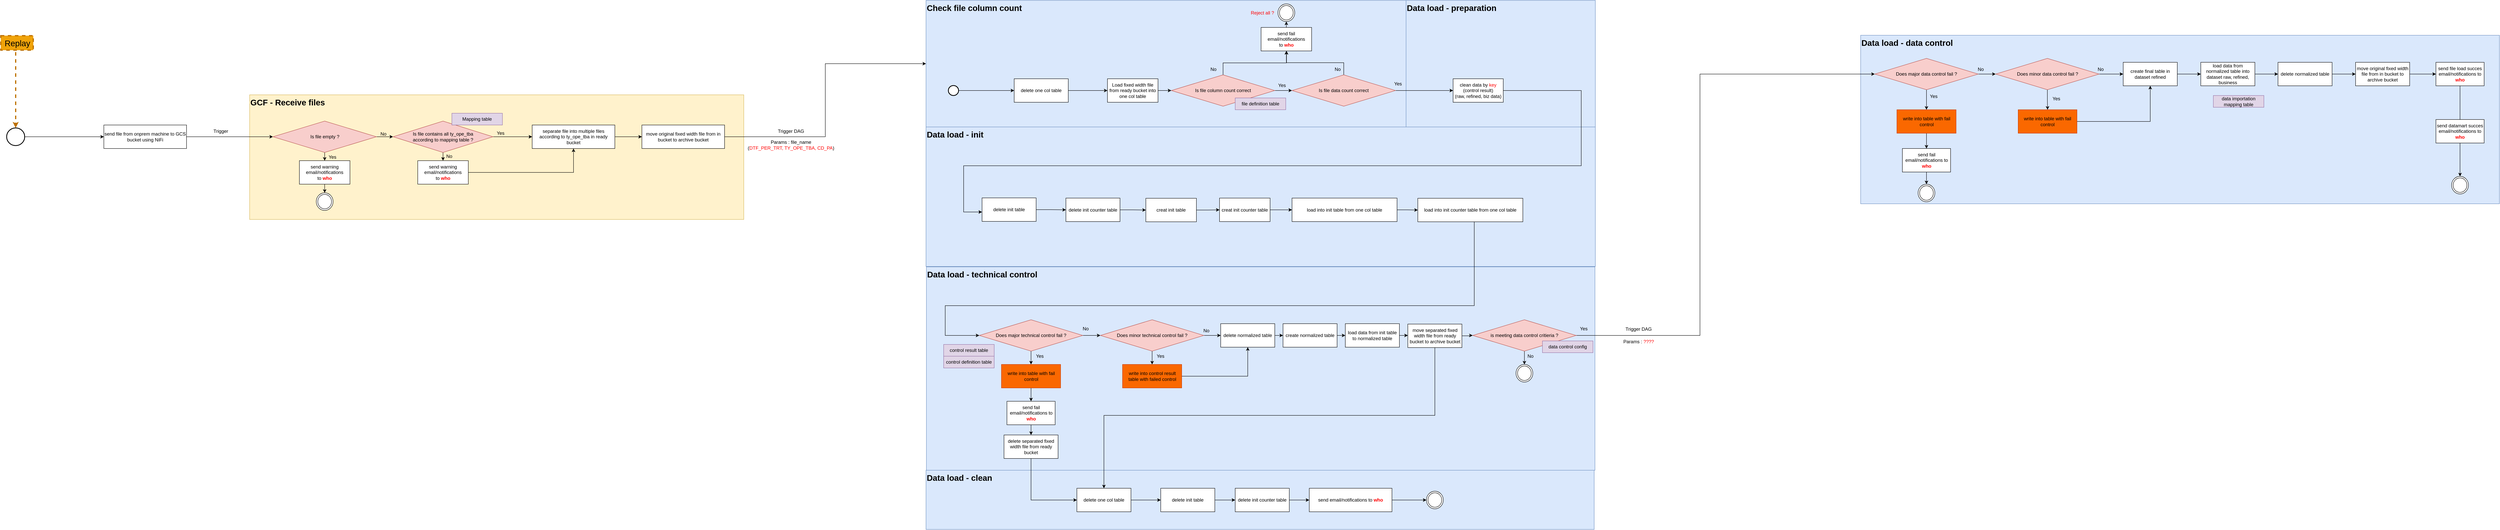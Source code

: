 <mxfile version="24.2.2" type="github">
  <diagram name="Page-1" id="dkLmOQd1HcsfgHAnOU7j">
    <mxGraphModel dx="4533" dy="-1728" grid="1" gridSize="10" guides="1" tooltips="1" connect="1" arrows="1" fold="1" page="1" pageScale="1" pageWidth="827" pageHeight="1169" math="0" shadow="0">
      <root>
        <mxCell id="0" />
        <mxCell id="1" parent="0" />
        <mxCell id="4m1ToxqM0PlaWDM-n7NB-255" value="Data load - clean" style="rounded=0;whiteSpace=wrap;html=1;align=left;horizontal=1;verticalAlign=top;fillColor=#dae8fc;strokeColor=#6c8ebf;fontSize=21;fontStyle=1" vertex="1" parent="1">
          <mxGeometry x="-605" y="4170" width="1705" height="151" as="geometry" />
        </mxCell>
        <mxCell id="4m1ToxqM0PlaWDM-n7NB-194" value="Data load - data control" style="rounded=0;whiteSpace=wrap;html=1;align=left;horizontal=1;verticalAlign=top;fillColor=#dae8fc;strokeColor=#6c8ebf;fontSize=21;fontStyle=1" vertex="1" parent="1">
          <mxGeometry x="1780" y="3060" width="1630" height="430" as="geometry" />
        </mxCell>
        <mxCell id="4m1ToxqM0PlaWDM-n7NB-2" value="Check file column count" style="rounded=0;whiteSpace=wrap;html=1;align=left;horizontal=1;verticalAlign=top;fillColor=#dae8fc;strokeColor=#6c8ebf;fontSize=21;fontStyle=1;" vertex="1" parent="1">
          <mxGeometry x="-605" y="2971" width="1235" height="323" as="geometry" />
        </mxCell>
        <mxCell id="4m1ToxqM0PlaWDM-n7NB-3" value="Data load - init" style="rounded=0;whiteSpace=wrap;html=1;align=left;horizontal=1;verticalAlign=top;fillColor=#dae8fc;strokeColor=#6c8ebf;fontSize=21;fontStyle=1" vertex="1" parent="1">
          <mxGeometry x="-605" y="3294" width="1708" height="356" as="geometry" />
        </mxCell>
        <mxCell id="4m1ToxqM0PlaWDM-n7NB-7" value="Data load - technical control" style="rounded=0;whiteSpace=wrap;html=1;align=left;horizontal=1;verticalAlign=top;fillColor=#dae8fc;strokeColor=#6c8ebf;fontSize=21;fontStyle=1" vertex="1" parent="1">
          <mxGeometry x="-604" y="3651" width="1706" height="519" as="geometry" />
        </mxCell>
        <mxCell id="4m1ToxqM0PlaWDM-n7NB-8" value="Data load - preparation" style="rounded=0;whiteSpace=wrap;html=1;align=left;horizontal=1;verticalAlign=top;fillColor=#dae8fc;strokeColor=#6c8ebf;fontSize=21;fontStyle=1;" vertex="1" parent="1">
          <mxGeometry x="620" y="2971" width="483" height="323" as="geometry" />
        </mxCell>
        <mxCell id="4m1ToxqM0PlaWDM-n7NB-10" value="GCF - Receive files" style="rounded=0;whiteSpace=wrap;html=1;align=left;horizontal=1;verticalAlign=top;fillColor=#fff2cc;strokeColor=#d6b656;fontSize=21;fontStyle=1" vertex="1" parent="1">
          <mxGeometry x="-2331" y="3212" width="1261" height="318" as="geometry" />
        </mxCell>
        <mxCell id="4m1ToxqM0PlaWDM-n7NB-282" style="edgeStyle=orthogonalEdgeStyle;rounded=0;orthogonalLoop=1;jettySize=auto;html=1;" edge="1" parent="1" source="4m1ToxqM0PlaWDM-n7NB-12" target="4m1ToxqM0PlaWDM-n7NB-166">
          <mxGeometry relative="1" as="geometry" />
        </mxCell>
        <mxCell id="4m1ToxqM0PlaWDM-n7NB-12" value="send file from onprem machine to GCS bucket using NiFi" style="rounded=0;whiteSpace=wrap;html=1;" vertex="1" parent="1">
          <mxGeometry x="-2703" y="3289" width="211" height="60" as="geometry" />
        </mxCell>
        <mxCell id="4m1ToxqM0PlaWDM-n7NB-14" style="edgeStyle=orthogonalEdgeStyle;rounded=0;orthogonalLoop=1;jettySize=auto;html=1;entryX=0;entryY=0.5;entryDx=0;entryDy=0;" edge="1" parent="1" source="4m1ToxqM0PlaWDM-n7NB-15" target="4m1ToxqM0PlaWDM-n7NB-52">
          <mxGeometry relative="1" as="geometry" />
        </mxCell>
        <mxCell id="4m1ToxqM0PlaWDM-n7NB-182" style="edgeStyle=orthogonalEdgeStyle;rounded=0;orthogonalLoop=1;jettySize=auto;html=1;" edge="1" parent="1" source="4m1ToxqM0PlaWDM-n7NB-15" target="4m1ToxqM0PlaWDM-n7NB-269">
          <mxGeometry relative="1" as="geometry">
            <mxPoint x="-337" y="3896" as="targetPoint" />
          </mxGeometry>
        </mxCell>
        <mxCell id="4m1ToxqM0PlaWDM-n7NB-15" value="Does&amp;nbsp;major technical control fail ?" style="rhombus;whiteSpace=wrap;html=1;fillColor=#f8cecc;strokeColor=#b85450;" vertex="1" parent="1">
          <mxGeometry x="-469" y="3786" width="264" height="80" as="geometry" />
        </mxCell>
        <mxCell id="4m1ToxqM0PlaWDM-n7NB-18" style="edgeStyle=orthogonalEdgeStyle;rounded=0;orthogonalLoop=1;jettySize=auto;html=1;entryX=0;entryY=0.5;entryDx=0;entryDy=0;" edge="1" parent="1" source="4m1ToxqM0PlaWDM-n7NB-19" target="4m1ToxqM0PlaWDM-n7NB-37">
          <mxGeometry relative="1" as="geometry" />
        </mxCell>
        <mxCell id="4m1ToxqM0PlaWDM-n7NB-19" value="load into init table from one col table" style="rounded=0;whiteSpace=wrap;html=1;" vertex="1" parent="1">
          <mxGeometry x="329" y="3475.5" width="268" height="60" as="geometry" />
        </mxCell>
        <mxCell id="4m1ToxqM0PlaWDM-n7NB-26" style="edgeStyle=orthogonalEdgeStyle;rounded=0;orthogonalLoop=1;jettySize=auto;html=1;entryX=0;entryY=0.5;entryDx=0;entryDy=0;" edge="1" parent="1" source="4m1ToxqM0PlaWDM-n7NB-27" target="4m1ToxqM0PlaWDM-n7NB-35">
          <mxGeometry relative="1" as="geometry" />
        </mxCell>
        <mxCell id="4m1ToxqM0PlaWDM-n7NB-27" value="creat init table" style="rounded=0;whiteSpace=wrap;html=1;" vertex="1" parent="1">
          <mxGeometry x="-44" y="3476" width="129" height="60" as="geometry" />
        </mxCell>
        <mxCell id="4m1ToxqM0PlaWDM-n7NB-28" style="edgeStyle=orthogonalEdgeStyle;rounded=0;orthogonalLoop=1;jettySize=auto;html=1;" edge="1" parent="1" source="4m1ToxqM0PlaWDM-n7NB-29" target="4m1ToxqM0PlaWDM-n7NB-31">
          <mxGeometry relative="1" as="geometry">
            <Array as="points">
              <mxPoint x="1067" y="3201" />
              <mxPoint x="1067" y="3393" />
              <mxPoint x="-509" y="3393" />
              <mxPoint x="-509" y="3511" />
            </Array>
          </mxGeometry>
        </mxCell>
        <mxCell id="4m1ToxqM0PlaWDM-n7NB-29" value="clean data by&lt;font color=&quot;#ff0000&quot;&gt; key&lt;/font&gt;&lt;br&gt;(control result)&lt;br&gt;(raw, refined, biz data)" style="rounded=0;whiteSpace=wrap;html=1;" vertex="1" parent="1">
          <mxGeometry x="740" y="3171" width="128" height="60" as="geometry" />
        </mxCell>
        <mxCell id="4m1ToxqM0PlaWDM-n7NB-30" style="edgeStyle=orthogonalEdgeStyle;rounded=0;orthogonalLoop=1;jettySize=auto;html=1;entryX=0;entryY=0.5;entryDx=0;entryDy=0;" edge="1" parent="1" source="4m1ToxqM0PlaWDM-n7NB-31" target="4m1ToxqM0PlaWDM-n7NB-33">
          <mxGeometry relative="1" as="geometry" />
        </mxCell>
        <mxCell id="4m1ToxqM0PlaWDM-n7NB-31" value="delete init table" style="rounded=0;whiteSpace=wrap;html=1;" vertex="1" parent="1">
          <mxGeometry x="-462" y="3475" width="138" height="60" as="geometry" />
        </mxCell>
        <mxCell id="4m1ToxqM0PlaWDM-n7NB-32" style="edgeStyle=orthogonalEdgeStyle;rounded=0;orthogonalLoop=1;jettySize=auto;html=1;" edge="1" parent="1" source="4m1ToxqM0PlaWDM-n7NB-33" target="4m1ToxqM0PlaWDM-n7NB-27">
          <mxGeometry relative="1" as="geometry" />
        </mxCell>
        <mxCell id="4m1ToxqM0PlaWDM-n7NB-33" value="delete init counter table" style="rounded=0;whiteSpace=wrap;html=1;" vertex="1" parent="1">
          <mxGeometry x="-248" y="3475.5" width="138" height="60" as="geometry" />
        </mxCell>
        <mxCell id="4m1ToxqM0PlaWDM-n7NB-34" style="edgeStyle=orthogonalEdgeStyle;rounded=0;orthogonalLoop=1;jettySize=auto;html=1;" edge="1" parent="1" source="4m1ToxqM0PlaWDM-n7NB-35" target="4m1ToxqM0PlaWDM-n7NB-19">
          <mxGeometry relative="1" as="geometry" />
        </mxCell>
        <mxCell id="4m1ToxqM0PlaWDM-n7NB-35" value="creat init counter table" style="rounded=0;whiteSpace=wrap;html=1;" vertex="1" parent="1">
          <mxGeometry x="144" y="3475.5" width="129" height="60" as="geometry" />
        </mxCell>
        <mxCell id="4m1ToxqM0PlaWDM-n7NB-36" style="edgeStyle=orthogonalEdgeStyle;rounded=0;orthogonalLoop=1;jettySize=auto;html=1;entryX=0;entryY=0.5;entryDx=0;entryDy=0;" edge="1" parent="1" source="4m1ToxqM0PlaWDM-n7NB-37" target="4m1ToxqM0PlaWDM-n7NB-15">
          <mxGeometry relative="1" as="geometry">
            <Array as="points">
              <mxPoint x="794" y="3750" />
              <mxPoint x="-556" y="3750" />
              <mxPoint x="-556" y="3826" />
            </Array>
          </mxGeometry>
        </mxCell>
        <mxCell id="4m1ToxqM0PlaWDM-n7NB-37" value="load into init counter table from one col table" style="rounded=0;whiteSpace=wrap;html=1;" vertex="1" parent="1">
          <mxGeometry x="650" y="3476" width="268" height="60" as="geometry" />
        </mxCell>
        <mxCell id="4m1ToxqM0PlaWDM-n7NB-43" style="edgeStyle=orthogonalEdgeStyle;rounded=0;orthogonalLoop=1;jettySize=auto;html=1;" edge="1" parent="1" source="4m1ToxqM0PlaWDM-n7NB-44" target="4m1ToxqM0PlaWDM-n7NB-65">
          <mxGeometry relative="1" as="geometry" />
        </mxCell>
        <mxCell id="4m1ToxqM0PlaWDM-n7NB-44" value="delete normalized table" style="rounded=0;whiteSpace=wrap;html=1;" vertex="1" parent="1">
          <mxGeometry x="147" y="3796" width="138" height="60" as="geometry" />
        </mxCell>
        <mxCell id="4m1ToxqM0PlaWDM-n7NB-301" style="edgeStyle=orthogonalEdgeStyle;rounded=0;orthogonalLoop=1;jettySize=auto;html=1;" edge="1" parent="1" source="4m1ToxqM0PlaWDM-n7NB-46" target="4m1ToxqM0PlaWDM-n7NB-299">
          <mxGeometry relative="1" as="geometry">
            <Array as="points">
              <mxPoint x="630" y="3827" />
              <mxPoint x="630" y="3827" />
            </Array>
          </mxGeometry>
        </mxCell>
        <mxCell id="4m1ToxqM0PlaWDM-n7NB-46" value="load data from init table to normalized table" style="rounded=0;whiteSpace=wrap;html=1;" vertex="1" parent="1">
          <mxGeometry x="465" y="3796" width="138" height="60" as="geometry" />
        </mxCell>
        <mxCell id="4m1ToxqM0PlaWDM-n7NB-50" style="edgeStyle=orthogonalEdgeStyle;rounded=0;orthogonalLoop=1;jettySize=auto;html=1;entryX=0;entryY=0.5;entryDx=0;entryDy=0;" edge="1" parent="1" source="4m1ToxqM0PlaWDM-n7NB-52" target="4m1ToxqM0PlaWDM-n7NB-44">
          <mxGeometry relative="1" as="geometry" />
        </mxCell>
        <mxCell id="4m1ToxqM0PlaWDM-n7NB-51" style="edgeStyle=orthogonalEdgeStyle;rounded=0;orthogonalLoop=1;jettySize=auto;html=1;" edge="1" parent="1" source="4m1ToxqM0PlaWDM-n7NB-52" target="4m1ToxqM0PlaWDM-n7NB-54">
          <mxGeometry relative="1" as="geometry" />
        </mxCell>
        <mxCell id="4m1ToxqM0PlaWDM-n7NB-52" value="Does&amp;nbsp;minor technical control fail ?" style="rhombus;whiteSpace=wrap;html=1;fillColor=#f8cecc;strokeColor=#b85450;" vertex="1" parent="1">
          <mxGeometry x="-160" y="3786" width="264" height="80" as="geometry" />
        </mxCell>
        <mxCell id="4m1ToxqM0PlaWDM-n7NB-53" style="edgeStyle=orthogonalEdgeStyle;rounded=0;orthogonalLoop=1;jettySize=auto;html=1;exitX=1;exitY=0.5;exitDx=0;exitDy=0;" edge="1" parent="1" source="4m1ToxqM0PlaWDM-n7NB-54" target="4m1ToxqM0PlaWDM-n7NB-44">
          <mxGeometry relative="1" as="geometry">
            <mxPoint x="216" y="3850" as="targetPoint" />
            <Array as="points">
              <mxPoint x="216" y="3930" />
            </Array>
          </mxGeometry>
        </mxCell>
        <mxCell id="4m1ToxqM0PlaWDM-n7NB-54" value="write into control result table with failed control" style="rounded=0;whiteSpace=wrap;html=1;fillColor=#fa6800;strokeColor=#C73500;fontColor=#000000;" vertex="1" parent="1">
          <mxGeometry x="-103.5" y="3900" width="151" height="60" as="geometry" />
        </mxCell>
        <mxCell id="4m1ToxqM0PlaWDM-n7NB-64" style="edgeStyle=orthogonalEdgeStyle;rounded=0;orthogonalLoop=1;jettySize=auto;html=1;" edge="1" parent="1" source="4m1ToxqM0PlaWDM-n7NB-65" target="4m1ToxqM0PlaWDM-n7NB-46">
          <mxGeometry relative="1" as="geometry" />
        </mxCell>
        <mxCell id="4m1ToxqM0PlaWDM-n7NB-65" value="create normalized table" style="rounded=0;whiteSpace=wrap;html=1;" vertex="1" parent="1">
          <mxGeometry x="306" y="3796" width="138" height="60" as="geometry" />
        </mxCell>
        <mxCell id="4m1ToxqM0PlaWDM-n7NB-70" style="edgeStyle=orthogonalEdgeStyle;rounded=0;orthogonalLoop=1;jettySize=auto;html=1;entryX=0;entryY=0.5;entryDx=0;entryDy=0;" edge="1" parent="1" source="4m1ToxqM0PlaWDM-n7NB-95" target="4m1ToxqM0PlaWDM-n7NB-2">
          <mxGeometry relative="1" as="geometry">
            <mxPoint x="-1431.5" y="3319" as="sourcePoint" />
            <mxPoint x="-975" y="3319" as="targetPoint" />
            <Array as="points" />
          </mxGeometry>
        </mxCell>
        <mxCell id="4m1ToxqM0PlaWDM-n7NB-95" value="move original fixed width file from in bucket to archive bucket" style="rounded=0;whiteSpace=wrap;html=1;" vertex="1" parent="1">
          <mxGeometry x="-1330" y="3289" width="211" height="60" as="geometry" />
        </mxCell>
        <mxCell id="4m1ToxqM0PlaWDM-n7NB-100" value="No" style="text;html=1;align=center;verticalAlign=middle;resizable=0;points=[];autosize=1;strokeColor=none;fillColor=none;" vertex="1" parent="1">
          <mxGeometry x="93" y="3801" width="33" height="26" as="geometry" />
        </mxCell>
        <mxCell id="4m1ToxqM0PlaWDM-n7NB-101" value="Yes" style="text;html=1;align=center;verticalAlign=middle;resizable=0;points=[];autosize=1;strokeColor=none;fillColor=none;" vertex="1" parent="1">
          <mxGeometry x="-26" y="3866" width="38" height="26" as="geometry" />
        </mxCell>
        <mxCell id="4m1ToxqM0PlaWDM-n7NB-102" value="No" style="text;html=1;align=center;verticalAlign=middle;resizable=0;points=[];autosize=1;strokeColor=none;fillColor=none;" vertex="1" parent="1">
          <mxGeometry x="-215" y="3796" width="33" height="26" as="geometry" />
        </mxCell>
        <mxCell id="4m1ToxqM0PlaWDM-n7NB-103" value="Yes" style="text;html=1;align=center;verticalAlign=middle;resizable=0;points=[];autosize=1;strokeColor=none;fillColor=none;" vertex="1" parent="1">
          <mxGeometry x="-334" y="3866" width="38" height="26" as="geometry" />
        </mxCell>
        <mxCell id="4m1ToxqM0PlaWDM-n7NB-107" value="Replay" style="text;html=1;align=center;verticalAlign=middle;resizable=0;points=[];autosize=1;strokeColor=#BD7000;fillColor=#f0a30a;fontSize=21;fontColor=#000000;dashed=1;strokeWidth=3;" vertex="1" parent="1">
          <mxGeometry x="-2966" y="3061" width="83" height="37" as="geometry" />
        </mxCell>
        <mxCell id="4m1ToxqM0PlaWDM-n7NB-108" style="edgeStyle=orthogonalEdgeStyle;rounded=0;orthogonalLoop=1;jettySize=auto;html=1;entryX=0.5;entryY=0;entryDx=0;entryDy=0;entryPerimeter=0;dashed=1;strokeWidth=3;fillColor=#f0a30a;strokeColor=#BD7000;" edge="1" parent="1" target="4m1ToxqM0PlaWDM-n7NB-146">
          <mxGeometry relative="1" as="geometry">
            <Array as="points">
              <mxPoint x="-2928" y="3108" />
              <mxPoint x="-2928" y="3108" />
            </Array>
            <mxPoint x="-2928" y="3103" as="sourcePoint" />
            <mxPoint x="-2940.49" y="3261.97" as="targetPoint" />
          </mxGeometry>
        </mxCell>
        <mxCell id="4m1ToxqM0PlaWDM-n7NB-109" style="edgeStyle=orthogonalEdgeStyle;rounded=0;orthogonalLoop=1;jettySize=auto;html=1;" edge="1" parent="1" source="4m1ToxqM0PlaWDM-n7NB-111" target="4m1ToxqM0PlaWDM-n7NB-112">
          <mxGeometry relative="1" as="geometry" />
        </mxCell>
        <mxCell id="4m1ToxqM0PlaWDM-n7NB-174" style="edgeStyle=orthogonalEdgeStyle;rounded=0;orthogonalLoop=1;jettySize=auto;html=1;" edge="1" parent="1" source="4m1ToxqM0PlaWDM-n7NB-111" target="4m1ToxqM0PlaWDM-n7NB-173">
          <mxGeometry relative="1" as="geometry" />
        </mxCell>
        <mxCell id="4m1ToxqM0PlaWDM-n7NB-111" value="Is file column count correct" style="rhombus;whiteSpace=wrap;html=1;fillColor=#f8cecc;strokeColor=#b85450;" vertex="1" parent="1">
          <mxGeometry x="21" y="3161" width="264" height="80" as="geometry" />
        </mxCell>
        <mxCell id="4m1ToxqM0PlaWDM-n7NB-297" style="edgeStyle=orthogonalEdgeStyle;rounded=0;orthogonalLoop=1;jettySize=auto;html=1;" edge="1" parent="1" source="4m1ToxqM0PlaWDM-n7NB-112" target="4m1ToxqM0PlaWDM-n7NB-296">
          <mxGeometry relative="1" as="geometry" />
        </mxCell>
        <mxCell id="4m1ToxqM0PlaWDM-n7NB-112" value="send fail email/notifications to&amp;nbsp;&lt;b style=&quot;border-color: var(--border-color);&quot;&gt;&lt;font style=&quot;border-color: var(--border-color);&quot; color=&quot;#ff0000&quot;&gt;who&lt;/font&gt;&lt;/b&gt;" style="rounded=0;whiteSpace=wrap;html=1;" vertex="1" parent="1">
          <mxGeometry x="250" y="3040" width="129" height="60" as="geometry" />
        </mxCell>
        <mxCell id="4m1ToxqM0PlaWDM-n7NB-116" style="edgeStyle=orthogonalEdgeStyle;rounded=0;orthogonalLoop=1;jettySize=auto;html=1;" edge="1" parent="1" source="4m1ToxqM0PlaWDM-n7NB-117" target="4m1ToxqM0PlaWDM-n7NB-111">
          <mxGeometry relative="1" as="geometry" />
        </mxCell>
        <mxCell id="4m1ToxqM0PlaWDM-n7NB-117" value="Load fixed width file from ready bucket into one col table" style="rounded=0;whiteSpace=wrap;html=1;" vertex="1" parent="1">
          <mxGeometry x="-142" y="3171" width="129" height="60" as="geometry" />
        </mxCell>
        <mxCell id="4m1ToxqM0PlaWDM-n7NB-118" style="edgeStyle=orthogonalEdgeStyle;rounded=0;orthogonalLoop=1;jettySize=auto;html=1;" edge="1" parent="1" source="4m1ToxqM0PlaWDM-n7NB-119" target="4m1ToxqM0PlaWDM-n7NB-117">
          <mxGeometry relative="1" as="geometry" />
        </mxCell>
        <mxCell id="4m1ToxqM0PlaWDM-n7NB-119" value="delete one col&amp;nbsp;table" style="rounded=0;whiteSpace=wrap;html=1;" vertex="1" parent="1">
          <mxGeometry x="-380" y="3171" width="138" height="60" as="geometry" />
        </mxCell>
        <mxCell id="4m1ToxqM0PlaWDM-n7NB-123" value="Yes" style="text;html=1;align=center;verticalAlign=middle;resizable=0;points=[];autosize=1;strokeColor=none;fillColor=none;" vertex="1" parent="1">
          <mxGeometry x="284" y="3175" width="38" height="26" as="geometry" />
        </mxCell>
        <mxCell id="4m1ToxqM0PlaWDM-n7NB-124" value="No" style="text;html=1;align=center;verticalAlign=middle;resizable=0;points=[];autosize=1;strokeColor=none;fillColor=none;" vertex="1" parent="1">
          <mxGeometry x="111" y="3134" width="33" height="26" as="geometry" />
        </mxCell>
        <mxCell id="4m1ToxqM0PlaWDM-n7NB-145" style="edgeStyle=orthogonalEdgeStyle;rounded=0;orthogonalLoop=1;jettySize=auto;html=1;" edge="1" parent="1" source="4m1ToxqM0PlaWDM-n7NB-146" target="4m1ToxqM0PlaWDM-n7NB-12">
          <mxGeometry relative="1" as="geometry" />
        </mxCell>
        <mxCell id="4m1ToxqM0PlaWDM-n7NB-146" value="" style="strokeWidth=2;html=1;shape=mxgraph.flowchart.start_2;whiteSpace=wrap;" vertex="1" parent="1">
          <mxGeometry x="-2951" y="3296.5" width="46" height="45" as="geometry" />
        </mxCell>
        <mxCell id="4m1ToxqM0PlaWDM-n7NB-147" value="Params : file_name&lt;br&gt;(&lt;font color=&quot;#ff0000&quot;&gt;DTF_PER_TRT, TY_OPE_TBA, CD_PA&lt;/font&gt;)" style="text;html=1;align=center;verticalAlign=middle;resizable=0;points=[];autosize=1;strokeColor=none;fillColor=none;" vertex="1" parent="1">
          <mxGeometry x="-1070" y="3319.5" width="240" height="40" as="geometry" />
        </mxCell>
        <mxCell id="4m1ToxqM0PlaWDM-n7NB-148" value="Trigger DAG" style="text;html=1;align=center;verticalAlign=middle;resizable=0;points=[];autosize=1;strokeColor=none;fillColor=none;" vertex="1" parent="1">
          <mxGeometry x="-992.5" y="3292" width="85" height="26" as="geometry" />
        </mxCell>
        <mxCell id="4m1ToxqM0PlaWDM-n7NB-157" value="Trigger" style="text;html=1;align=center;verticalAlign=middle;resizable=0;points=[];autosize=1;strokeColor=none;fillColor=none;" vertex="1" parent="1">
          <mxGeometry x="-2433" y="3292" width="56" height="26" as="geometry" />
        </mxCell>
        <mxCell id="4m1ToxqM0PlaWDM-n7NB-158" style="edgeStyle=orthogonalEdgeStyle;rounded=0;orthogonalLoop=1;jettySize=auto;html=1;" edge="1" parent="1" source="4m1ToxqM0PlaWDM-n7NB-159" target="4m1ToxqM0PlaWDM-n7NB-119">
          <mxGeometry relative="1" as="geometry">
            <mxPoint x="-494" y="3201" as="targetPoint" />
          </mxGeometry>
        </mxCell>
        <mxCell id="4m1ToxqM0PlaWDM-n7NB-159" value="" style="strokeWidth=2;html=1;shape=mxgraph.flowchart.start_2;whiteSpace=wrap;" vertex="1" parent="1">
          <mxGeometry x="-548" y="3188.25" width="26.07" height="25.5" as="geometry" />
        </mxCell>
        <mxCell id="4m1ToxqM0PlaWDM-n7NB-164" style="edgeStyle=orthogonalEdgeStyle;rounded=0;orthogonalLoop=1;jettySize=auto;html=1;entryX=0;entryY=0.5;entryDx=0;entryDy=0;" edge="1" parent="1" source="4m1ToxqM0PlaWDM-n7NB-163" target="4m1ToxqM0PlaWDM-n7NB-95">
          <mxGeometry relative="1" as="geometry" />
        </mxCell>
        <mxCell id="4m1ToxqM0PlaWDM-n7NB-163" value="separate file into multiple files according to ty_ope_tba in ready bucket" style="rounded=0;whiteSpace=wrap;html=1;" vertex="1" parent="1">
          <mxGeometry x="-1610" y="3289" width="211" height="60" as="geometry" />
        </mxCell>
        <mxCell id="4m1ToxqM0PlaWDM-n7NB-283" style="edgeStyle=orthogonalEdgeStyle;rounded=0;orthogonalLoop=1;jettySize=auto;html=1;entryX=0;entryY=0.5;entryDx=0;entryDy=0;" edge="1" parent="1" source="4m1ToxqM0PlaWDM-n7NB-166" target="4m1ToxqM0PlaWDM-n7NB-168">
          <mxGeometry relative="1" as="geometry" />
        </mxCell>
        <mxCell id="4m1ToxqM0PlaWDM-n7NB-285" style="edgeStyle=orthogonalEdgeStyle;rounded=0;orthogonalLoop=1;jettySize=auto;html=1;" edge="1" parent="1" source="4m1ToxqM0PlaWDM-n7NB-166" target="4m1ToxqM0PlaWDM-n7NB-167">
          <mxGeometry relative="1" as="geometry" />
        </mxCell>
        <mxCell id="4m1ToxqM0PlaWDM-n7NB-166" value="Is file empty ?" style="rhombus;whiteSpace=wrap;html=1;fillColor=#f8cecc;strokeColor=#b85450;" vertex="1" parent="1">
          <mxGeometry x="-2271.5" y="3279" width="264" height="80" as="geometry" />
        </mxCell>
        <mxCell id="4m1ToxqM0PlaWDM-n7NB-288" style="edgeStyle=orthogonalEdgeStyle;rounded=0;orthogonalLoop=1;jettySize=auto;html=1;" edge="1" parent="1" source="4m1ToxqM0PlaWDM-n7NB-167" target="4m1ToxqM0PlaWDM-n7NB-287">
          <mxGeometry relative="1" as="geometry" />
        </mxCell>
        <mxCell id="4m1ToxqM0PlaWDM-n7NB-167" value="send warning email/notifications to&amp;nbsp;&lt;b style=&quot;border-color: var(--border-color);&quot;&gt;&lt;font style=&quot;border-color: var(--border-color);&quot; color=&quot;#ff0000&quot;&gt;who&lt;/font&gt;&lt;/b&gt;" style="rounded=0;whiteSpace=wrap;html=1;" vertex="1" parent="1">
          <mxGeometry x="-2204" y="3380" width="129" height="60" as="geometry" />
        </mxCell>
        <mxCell id="4m1ToxqM0PlaWDM-n7NB-284" style="edgeStyle=orthogonalEdgeStyle;rounded=0;orthogonalLoop=1;jettySize=auto;html=1;" edge="1" parent="1" source="4m1ToxqM0PlaWDM-n7NB-168" target="4m1ToxqM0PlaWDM-n7NB-163">
          <mxGeometry relative="1" as="geometry" />
        </mxCell>
        <mxCell id="4m1ToxqM0PlaWDM-n7NB-290" style="edgeStyle=orthogonalEdgeStyle;rounded=0;orthogonalLoop=1;jettySize=auto;html=1;" edge="1" parent="1" source="4m1ToxqM0PlaWDM-n7NB-168" target="4m1ToxqM0PlaWDM-n7NB-289">
          <mxGeometry relative="1" as="geometry" />
        </mxCell>
        <mxCell id="4m1ToxqM0PlaWDM-n7NB-168" value="Is file contains all ty_ope_tba &lt;br&gt;according to mapping table ?" style="rhombus;whiteSpace=wrap;html=1;fillColor=#f8cecc;strokeColor=#b85450;" vertex="1" parent="1">
          <mxGeometry x="-1965" y="3279" width="255" height="80" as="geometry" />
        </mxCell>
        <mxCell id="4m1ToxqM0PlaWDM-n7NB-171" value="control result table" style="rounded=0;whiteSpace=wrap;html=1;fillColor=#e1d5e7;strokeColor=#9673a6;" vertex="1" parent="1">
          <mxGeometry x="-560" y="3849" width="129" height="30" as="geometry" />
        </mxCell>
        <mxCell id="4m1ToxqM0PlaWDM-n7NB-172" value="&lt;font color=&quot;#ff0000&quot;&gt;Reject all ?&lt;/font&gt;" style="text;html=1;align=center;verticalAlign=middle;resizable=0;points=[];autosize=1;strokeColor=none;fillColor=none;" vertex="1" parent="1">
          <mxGeometry x="213" y="2987.5" width="80" height="30" as="geometry" />
        </mxCell>
        <mxCell id="4m1ToxqM0PlaWDM-n7NB-175" style="edgeStyle=orthogonalEdgeStyle;rounded=0;orthogonalLoop=1;jettySize=auto;html=1;" edge="1" parent="1" source="4m1ToxqM0PlaWDM-n7NB-173" target="4m1ToxqM0PlaWDM-n7NB-29">
          <mxGeometry relative="1" as="geometry" />
        </mxCell>
        <mxCell id="4m1ToxqM0PlaWDM-n7NB-176" style="edgeStyle=orthogonalEdgeStyle;rounded=0;orthogonalLoop=1;jettySize=auto;html=1;" edge="1" parent="1" source="4m1ToxqM0PlaWDM-n7NB-173" target="4m1ToxqM0PlaWDM-n7NB-112">
          <mxGeometry relative="1" as="geometry">
            <Array as="points">
              <mxPoint x="461" y="3130" />
              <mxPoint x="315" y="3130" />
            </Array>
          </mxGeometry>
        </mxCell>
        <mxCell id="4m1ToxqM0PlaWDM-n7NB-173" value="Is file data count correct" style="rhombus;whiteSpace=wrap;html=1;fillColor=#f8cecc;strokeColor=#b85450;" vertex="1" parent="1">
          <mxGeometry x="329" y="3161" width="264" height="80" as="geometry" />
        </mxCell>
        <mxCell id="4m1ToxqM0PlaWDM-n7NB-178" value="No" style="text;html=1;align=center;verticalAlign=middle;resizable=0;points=[];autosize=1;strokeColor=none;fillColor=none;" vertex="1" parent="1">
          <mxGeometry x="428" y="3134" width="33" height="26" as="geometry" />
        </mxCell>
        <mxCell id="4m1ToxqM0PlaWDM-n7NB-180" value="Yes" style="text;html=1;align=center;verticalAlign=middle;resizable=0;points=[];autosize=1;strokeColor=none;fillColor=none;" vertex="1" parent="1">
          <mxGeometry x="580" y="3171" width="38" height="26" as="geometry" />
        </mxCell>
        <mxCell id="4m1ToxqM0PlaWDM-n7NB-235" style="edgeStyle=orthogonalEdgeStyle;rounded=0;orthogonalLoop=1;jettySize=auto;html=1;entryX=0;entryY=0.5;entryDx=0;entryDy=0;exitX=1;exitY=0.5;exitDx=0;exitDy=0;" edge="1" parent="1" source="4m1ToxqM0PlaWDM-n7NB-237" target="4m1ToxqM0PlaWDM-n7NB-204">
          <mxGeometry relative="1" as="geometry">
            <mxPoint x="950" y="3896" as="sourcePoint" />
            <mxPoint x="1847.0" y="3146.5" as="targetPoint" />
            <Array as="points">
              <mxPoint x="1370" y="3826" />
              <mxPoint x="1370" y="3159" />
            </Array>
          </mxGeometry>
        </mxCell>
        <mxCell id="4m1ToxqM0PlaWDM-n7NB-189" value="Mapping table" style="rounded=0;whiteSpace=wrap;html=1;fillColor=#e1d5e7;strokeColor=#9673a6;" vertex="1" parent="1">
          <mxGeometry x="-1814.9" y="3259" width="129" height="30" as="geometry" />
        </mxCell>
        <mxCell id="4m1ToxqM0PlaWDM-n7NB-190" value="file definition table" style="rounded=0;whiteSpace=wrap;html=1;fillColor=#e1d5e7;strokeColor=#9673a6;" vertex="1" parent="1">
          <mxGeometry x="184" y="3220" width="129" height="30" as="geometry" />
        </mxCell>
        <mxCell id="4m1ToxqM0PlaWDM-n7NB-202" style="edgeStyle=orthogonalEdgeStyle;rounded=0;orthogonalLoop=1;jettySize=auto;html=1;entryX=0;entryY=0.5;entryDx=0;entryDy=0;" edge="1" parent="1" source="4m1ToxqM0PlaWDM-n7NB-204" target="4m1ToxqM0PlaWDM-n7NB-207">
          <mxGeometry relative="1" as="geometry" />
        </mxCell>
        <mxCell id="4m1ToxqM0PlaWDM-n7NB-252" style="edgeStyle=orthogonalEdgeStyle;rounded=0;orthogonalLoop=1;jettySize=auto;html=1;" edge="1" parent="1" source="4m1ToxqM0PlaWDM-n7NB-204" target="4m1ToxqM0PlaWDM-n7NB-251">
          <mxGeometry relative="1" as="geometry" />
        </mxCell>
        <mxCell id="4m1ToxqM0PlaWDM-n7NB-204" value="Does major data control fail ?" style="rhombus;whiteSpace=wrap;html=1;fillColor=#f8cecc;strokeColor=#b85450;" vertex="1" parent="1">
          <mxGeometry x="1816" y="3119" width="264" height="80" as="geometry" />
        </mxCell>
        <mxCell id="4m1ToxqM0PlaWDM-n7NB-205" style="edgeStyle=orthogonalEdgeStyle;rounded=0;orthogonalLoop=1;jettySize=auto;html=1;" edge="1" parent="1" source="4m1ToxqM0PlaWDM-n7NB-207" target="4m1ToxqM0PlaWDM-n7NB-209">
          <mxGeometry relative="1" as="geometry" />
        </mxCell>
        <mxCell id="4m1ToxqM0PlaWDM-n7NB-206" style="edgeStyle=orthogonalEdgeStyle;rounded=0;orthogonalLoop=1;jettySize=auto;html=1;entryX=0;entryY=0.5;entryDx=0;entryDy=0;" edge="1" parent="1" source="4m1ToxqM0PlaWDM-n7NB-207" target="4m1ToxqM0PlaWDM-n7NB-211">
          <mxGeometry relative="1" as="geometry" />
        </mxCell>
        <mxCell id="4m1ToxqM0PlaWDM-n7NB-207" value="Does minor data control fail ?" style="rhombus;whiteSpace=wrap;html=1;fillColor=#f8cecc;strokeColor=#b85450;" vertex="1" parent="1">
          <mxGeometry x="2124.5" y="3119" width="264" height="80" as="geometry" />
        </mxCell>
        <mxCell id="4m1ToxqM0PlaWDM-n7NB-208" style="edgeStyle=orthogonalEdgeStyle;rounded=0;orthogonalLoop=1;jettySize=auto;html=1;" edge="1" parent="1" source="4m1ToxqM0PlaWDM-n7NB-209" target="4m1ToxqM0PlaWDM-n7NB-211">
          <mxGeometry relative="1" as="geometry" />
        </mxCell>
        <mxCell id="4m1ToxqM0PlaWDM-n7NB-209" value="write into table with fail control" style="rounded=0;whiteSpace=wrap;html=1;fillColor=#fa6800;strokeColor=#C73500;fontColor=#000000;" vertex="1" parent="1">
          <mxGeometry x="2182" y="3250" width="150" height="60" as="geometry" />
        </mxCell>
        <mxCell id="4m1ToxqM0PlaWDM-n7NB-210" style="edgeStyle=orthogonalEdgeStyle;rounded=0;orthogonalLoop=1;jettySize=auto;html=1;" edge="1" parent="1" source="4m1ToxqM0PlaWDM-n7NB-211" target="4m1ToxqM0PlaWDM-n7NB-213">
          <mxGeometry relative="1" as="geometry" />
        </mxCell>
        <mxCell id="4m1ToxqM0PlaWDM-n7NB-211" value="create final table in dataset refined" style="rounded=0;whiteSpace=wrap;html=1;" vertex="1" parent="1">
          <mxGeometry x="2450" y="3129" width="138" height="60" as="geometry" />
        </mxCell>
        <mxCell id="4m1ToxqM0PlaWDM-n7NB-212" style="edgeStyle=orthogonalEdgeStyle;rounded=0;orthogonalLoop=1;jettySize=auto;html=1;" edge="1" parent="1" source="4m1ToxqM0PlaWDM-n7NB-213" target="4m1ToxqM0PlaWDM-n7NB-215">
          <mxGeometry relative="1" as="geometry" />
        </mxCell>
        <mxCell id="4m1ToxqM0PlaWDM-n7NB-213" value="load data from normalized table into dataset raw, refined, business" style="rounded=0;whiteSpace=wrap;html=1;" vertex="1" parent="1">
          <mxGeometry x="2648" y="3129" width="138" height="60" as="geometry" />
        </mxCell>
        <mxCell id="4m1ToxqM0PlaWDM-n7NB-214" style="edgeStyle=orthogonalEdgeStyle;rounded=0;orthogonalLoop=1;jettySize=auto;html=1;entryX=0;entryY=0.5;entryDx=0;entryDy=0;" edge="1" parent="1" source="4m1ToxqM0PlaWDM-n7NB-215" target="4m1ToxqM0PlaWDM-n7NB-218">
          <mxGeometry relative="1" as="geometry" />
        </mxCell>
        <mxCell id="4m1ToxqM0PlaWDM-n7NB-215" value="delete normalized table" style="rounded=0;whiteSpace=wrap;html=1;" vertex="1" parent="1">
          <mxGeometry x="2845" y="3129" width="138" height="60" as="geometry" />
        </mxCell>
        <mxCell id="4m1ToxqM0PlaWDM-n7NB-216" style="edgeStyle=orthogonalEdgeStyle;rounded=0;orthogonalLoop=1;jettySize=auto;html=1;entryX=0.5;entryY=0;entryDx=0;entryDy=0;" edge="1" parent="1" source="4m1ToxqM0PlaWDM-n7NB-217" target="4m1ToxqM0PlaWDM-n7NB-232">
          <mxGeometry relative="1" as="geometry">
            <mxPoint x="3309.5" y="3250" as="targetPoint" />
            <Array as="points">
              <mxPoint x="3310" y="3280" />
              <mxPoint x="3310" y="3280" />
              <mxPoint x="3310" y="3292" />
            </Array>
          </mxGeometry>
        </mxCell>
        <mxCell id="4m1ToxqM0PlaWDM-n7NB-217" value="send file load succes email/notifications to &lt;b&gt;&lt;font color=&quot;#ff0000&quot;&gt;who&lt;/font&gt;&lt;/b&gt;" style="rounded=0;whiteSpace=wrap;html=1;" vertex="1" parent="1">
          <mxGeometry x="3248" y="3129" width="123" height="60" as="geometry" />
        </mxCell>
        <mxCell id="4m1ToxqM0PlaWDM-n7NB-218" value="move original fixed width file from in bucket to archive bucket" style="rounded=0;whiteSpace=wrap;html=1;" vertex="1" parent="1">
          <mxGeometry x="3043" y="3129" width="138" height="60" as="geometry" />
        </mxCell>
        <mxCell id="4m1ToxqM0PlaWDM-n7NB-219" style="edgeStyle=orthogonalEdgeStyle;rounded=0;orthogonalLoop=1;jettySize=auto;html=1;entryX=0;entryY=0.5;entryDx=0;entryDy=0;" edge="1" parent="1" source="4m1ToxqM0PlaWDM-n7NB-218" target="4m1ToxqM0PlaWDM-n7NB-217">
          <mxGeometry relative="1" as="geometry">
            <mxPoint x="3222" y="3159" as="sourcePoint" />
          </mxGeometry>
        </mxCell>
        <mxCell id="4m1ToxqM0PlaWDM-n7NB-225" value="Yes" style="text;html=1;align=center;verticalAlign=middle;resizable=0;points=[];autosize=1;strokeColor=none;fillColor=none;" vertex="1" parent="1">
          <mxGeometry x="1947" y="3203" width="38" height="26" as="geometry" />
        </mxCell>
        <mxCell id="4m1ToxqM0PlaWDM-n7NB-226" value="Yes" style="text;html=1;align=center;verticalAlign=middle;resizable=0;points=[];autosize=1;strokeColor=none;fillColor=none;" vertex="1" parent="1">
          <mxGeometry x="2260" y="3209" width="38" height="26" as="geometry" />
        </mxCell>
        <mxCell id="4m1ToxqM0PlaWDM-n7NB-227" value="No" style="text;html=1;align=center;verticalAlign=middle;resizable=0;points=[];autosize=1;strokeColor=none;fillColor=none;" vertex="1" parent="1">
          <mxGeometry x="2375" y="3133.5" width="33" height="26" as="geometry" />
        </mxCell>
        <mxCell id="4m1ToxqM0PlaWDM-n7NB-228" value="No" style="text;html=1;align=center;verticalAlign=middle;resizable=0;points=[];autosize=1;strokeColor=none;fillColor=none;" vertex="1" parent="1">
          <mxGeometry x="2069" y="3133.5" width="33" height="26" as="geometry" />
        </mxCell>
        <mxCell id="4m1ToxqM0PlaWDM-n7NB-277" style="edgeStyle=orthogonalEdgeStyle;rounded=0;orthogonalLoop=1;jettySize=auto;html=1;" edge="1" parent="1" source="4m1ToxqM0PlaWDM-n7NB-232" target="4m1ToxqM0PlaWDM-n7NB-236">
          <mxGeometry relative="1" as="geometry" />
        </mxCell>
        <mxCell id="4m1ToxqM0PlaWDM-n7NB-232" value="send datamart succes email/notifications to &lt;b&gt;&lt;font color=&quot;#ff0000&quot;&gt;who&lt;/font&gt;&lt;/b&gt;" style="rounded=0;whiteSpace=wrap;html=1;" vertex="1" parent="1">
          <mxGeometry x="3248" y="3275" width="123" height="60" as="geometry" />
        </mxCell>
        <mxCell id="4m1ToxqM0PlaWDM-n7NB-236" value="" style="ellipse;shape=doubleEllipse;whiteSpace=wrap;html=1;" vertex="1" parent="1">
          <mxGeometry x="3288" y="3420" width="43" height="45" as="geometry" />
        </mxCell>
        <mxCell id="4m1ToxqM0PlaWDM-n7NB-279" style="edgeStyle=orthogonalEdgeStyle;rounded=0;orthogonalLoop=1;jettySize=auto;html=1;" edge="1" parent="1" source="4m1ToxqM0PlaWDM-n7NB-237" target="4m1ToxqM0PlaWDM-n7NB-278">
          <mxGeometry relative="1" as="geometry" />
        </mxCell>
        <mxCell id="4m1ToxqM0PlaWDM-n7NB-237" value="is meeting data control critieria ?" style="rhombus;whiteSpace=wrap;html=1;fillColor=#f8cecc;strokeColor=#b85450;" vertex="1" parent="1">
          <mxGeometry x="790" y="3786" width="264" height="80" as="geometry" />
        </mxCell>
        <mxCell id="4m1ToxqM0PlaWDM-n7NB-238" value="data control config" style="rounded=0;whiteSpace=wrap;html=1;fillColor=#e1d5e7;strokeColor=#9673a6;" vertex="1" parent="1">
          <mxGeometry x="968" y="3840" width="129" height="30" as="geometry" />
        </mxCell>
        <mxCell id="4m1ToxqM0PlaWDM-n7NB-267" style="edgeStyle=orthogonalEdgeStyle;rounded=0;orthogonalLoop=1;jettySize=auto;html=1;" edge="1" parent="1" source="4m1ToxqM0PlaWDM-n7NB-251" target="4m1ToxqM0PlaWDM-n7NB-266">
          <mxGeometry relative="1" as="geometry" />
        </mxCell>
        <mxCell id="4m1ToxqM0PlaWDM-n7NB-251" value="write into table with fail control" style="rounded=0;whiteSpace=wrap;html=1;fillColor=#fa6800;strokeColor=#C73500;fontColor=#000000;" vertex="1" parent="1">
          <mxGeometry x="1872.5" y="3250" width="151" height="60" as="geometry" />
        </mxCell>
        <mxCell id="4m1ToxqM0PlaWDM-n7NB-256" style="edgeStyle=orthogonalEdgeStyle;rounded=0;orthogonalLoop=1;jettySize=auto;html=1;" edge="1" parent="1" source="4m1ToxqM0PlaWDM-n7NB-257" target="4m1ToxqM0PlaWDM-n7NB-258">
          <mxGeometry relative="1" as="geometry" />
        </mxCell>
        <mxCell id="4m1ToxqM0PlaWDM-n7NB-257" value="send email/notifications to &lt;b&gt;&lt;font color=&quot;#ff0000&quot;&gt;who&lt;/font&gt;&lt;/b&gt;" style="rounded=0;whiteSpace=wrap;html=1;" vertex="1" parent="1">
          <mxGeometry x="373" y="4216" width="211" height="60" as="geometry" />
        </mxCell>
        <mxCell id="4m1ToxqM0PlaWDM-n7NB-258" value="" style="ellipse;shape=doubleEllipse;whiteSpace=wrap;html=1;" vertex="1" parent="1">
          <mxGeometry x="672" y="4223.5" width="43" height="45" as="geometry" />
        </mxCell>
        <mxCell id="4m1ToxqM0PlaWDM-n7NB-259" style="edgeStyle=orthogonalEdgeStyle;rounded=0;orthogonalLoop=1;jettySize=auto;html=1;" edge="1" parent="1" source="4m1ToxqM0PlaWDM-n7NB-260" target="4m1ToxqM0PlaWDM-n7NB-261">
          <mxGeometry relative="1" as="geometry" />
        </mxCell>
        <mxCell id="4m1ToxqM0PlaWDM-n7NB-260" value="delete init table" style="rounded=0;whiteSpace=wrap;html=1;" vertex="1" parent="1">
          <mxGeometry x="-6" y="4216" width="138" height="60" as="geometry" />
        </mxCell>
        <mxCell id="4m1ToxqM0PlaWDM-n7NB-261" value="delete init counter table" style="rounded=0;whiteSpace=wrap;html=1;" vertex="1" parent="1">
          <mxGeometry x="184" y="4216" width="138" height="60" as="geometry" />
        </mxCell>
        <mxCell id="4m1ToxqM0PlaWDM-n7NB-262" style="edgeStyle=orthogonalEdgeStyle;rounded=0;orthogonalLoop=1;jettySize=auto;html=1;" edge="1" parent="1" source="4m1ToxqM0PlaWDM-n7NB-263" target="4m1ToxqM0PlaWDM-n7NB-260">
          <mxGeometry relative="1" as="geometry" />
        </mxCell>
        <mxCell id="4m1ToxqM0PlaWDM-n7NB-263" value="delete one col table" style="rounded=0;whiteSpace=wrap;html=1;" vertex="1" parent="1">
          <mxGeometry x="-220" y="4216" width="138" height="60" as="geometry" />
        </mxCell>
        <mxCell id="4m1ToxqM0PlaWDM-n7NB-264" style="edgeStyle=orthogonalEdgeStyle;rounded=0;orthogonalLoop=1;jettySize=auto;html=1;" edge="1" parent="1" source="4m1ToxqM0PlaWDM-n7NB-261" target="4m1ToxqM0PlaWDM-n7NB-257">
          <mxGeometry relative="1" as="geometry">
            <mxPoint x="332" y="4245" as="sourcePoint" />
          </mxGeometry>
        </mxCell>
        <mxCell id="4m1ToxqM0PlaWDM-n7NB-276" style="edgeStyle=orthogonalEdgeStyle;rounded=0;orthogonalLoop=1;jettySize=auto;html=1;" edge="1" parent="1" source="4m1ToxqM0PlaWDM-n7NB-266" target="4m1ToxqM0PlaWDM-n7NB-274">
          <mxGeometry relative="1" as="geometry" />
        </mxCell>
        <mxCell id="4m1ToxqM0PlaWDM-n7NB-266" value="send fail email/notifications to &lt;b&gt;&lt;font color=&quot;#ff0000&quot;&gt;who&lt;/font&gt;&lt;/b&gt;" style="rounded=0;whiteSpace=wrap;html=1;" vertex="1" parent="1">
          <mxGeometry x="1886.5" y="3349" width="123" height="60" as="geometry" />
        </mxCell>
        <mxCell id="4m1ToxqM0PlaWDM-n7NB-271" style="edgeStyle=orthogonalEdgeStyle;rounded=0;orthogonalLoop=1;jettySize=auto;html=1;" edge="1" parent="1" source="4m1ToxqM0PlaWDM-n7NB-269" target="4m1ToxqM0PlaWDM-n7NB-270">
          <mxGeometry relative="1" as="geometry" />
        </mxCell>
        <mxCell id="4m1ToxqM0PlaWDM-n7NB-269" value="write into table with fail control" style="rounded=0;whiteSpace=wrap;html=1;fillColor=#fa6800;strokeColor=#C73500;fontColor=#000000;" vertex="1" parent="1">
          <mxGeometry x="-412.5" y="3900" width="151" height="60" as="geometry" />
        </mxCell>
        <mxCell id="4m1ToxqM0PlaWDM-n7NB-305" style="edgeStyle=orthogonalEdgeStyle;rounded=0;orthogonalLoop=1;jettySize=auto;html=1;" edge="1" parent="1" source="4m1ToxqM0PlaWDM-n7NB-270" target="4m1ToxqM0PlaWDM-n7NB-304">
          <mxGeometry relative="1" as="geometry" />
        </mxCell>
        <mxCell id="4m1ToxqM0PlaWDM-n7NB-270" value="send fail email/notifications to &lt;b&gt;&lt;font color=&quot;#ff0000&quot;&gt;who&lt;/font&gt;&lt;/b&gt;" style="rounded=0;whiteSpace=wrap;html=1;" vertex="1" parent="1">
          <mxGeometry x="-398.5" y="3994" width="123" height="60" as="geometry" />
        </mxCell>
        <mxCell id="4m1ToxqM0PlaWDM-n7NB-274" value="" style="ellipse;shape=doubleEllipse;whiteSpace=wrap;html=1;" vertex="1" parent="1">
          <mxGeometry x="1926.5" y="3440" width="43" height="45" as="geometry" />
        </mxCell>
        <mxCell id="4m1ToxqM0PlaWDM-n7NB-278" value="" style="ellipse;shape=doubleEllipse;whiteSpace=wrap;html=1;" vertex="1" parent="1">
          <mxGeometry x="900.5" y="3900" width="43" height="45" as="geometry" />
        </mxCell>
        <mxCell id="4m1ToxqM0PlaWDM-n7NB-280" value="No" style="text;html=1;align=center;verticalAlign=middle;resizable=0;points=[];autosize=1;strokeColor=none;fillColor=none;" vertex="1" parent="1">
          <mxGeometry x="920" y="3866" width="33" height="26" as="geometry" />
        </mxCell>
        <mxCell id="4m1ToxqM0PlaWDM-n7NB-281" value="Yes" style="text;html=1;align=center;verticalAlign=middle;resizable=0;points=[];autosize=1;strokeColor=none;fillColor=none;" vertex="1" parent="1">
          <mxGeometry x="1054" y="3796" width="38" height="26" as="geometry" />
        </mxCell>
        <mxCell id="4m1ToxqM0PlaWDM-n7NB-287" value="" style="ellipse;shape=doubleEllipse;whiteSpace=wrap;html=1;" vertex="1" parent="1">
          <mxGeometry x="-2161" y="3462" width="43" height="45" as="geometry" />
        </mxCell>
        <mxCell id="4m1ToxqM0PlaWDM-n7NB-291" style="edgeStyle=orthogonalEdgeStyle;rounded=0;orthogonalLoop=1;jettySize=auto;html=1;" edge="1" parent="1" source="4m1ToxqM0PlaWDM-n7NB-289" target="4m1ToxqM0PlaWDM-n7NB-163">
          <mxGeometry relative="1" as="geometry" />
        </mxCell>
        <mxCell id="4m1ToxqM0PlaWDM-n7NB-289" value="send warning email/notifications to&amp;nbsp;&lt;b style=&quot;border-color: var(--border-color);&quot;&gt;&lt;font style=&quot;border-color: var(--border-color);&quot; color=&quot;#ff0000&quot;&gt;who&lt;/font&gt;&lt;/b&gt;" style="rounded=0;whiteSpace=wrap;html=1;" vertex="1" parent="1">
          <mxGeometry x="-1902" y="3380" width="129" height="60" as="geometry" />
        </mxCell>
        <mxCell id="4m1ToxqM0PlaWDM-n7NB-292" value="Yes" style="text;html=1;align=center;verticalAlign=middle;resizable=0;points=[];autosize=1;strokeColor=none;fillColor=none;" vertex="1" parent="1">
          <mxGeometry x="-2140" y="3356" width="40" height="30" as="geometry" />
        </mxCell>
        <mxCell id="4m1ToxqM0PlaWDM-n7NB-293" value="Yes" style="text;html=1;align=center;verticalAlign=middle;resizable=0;points=[];autosize=1;strokeColor=none;fillColor=none;" vertex="1" parent="1">
          <mxGeometry x="-1711" y="3295" width="40" height="30" as="geometry" />
        </mxCell>
        <mxCell id="4m1ToxqM0PlaWDM-n7NB-294" value="No" style="text;html=1;align=center;verticalAlign=middle;resizable=0;points=[];autosize=1;strokeColor=none;fillColor=none;" vertex="1" parent="1">
          <mxGeometry x="-1842" y="3354" width="40" height="30" as="geometry" />
        </mxCell>
        <mxCell id="4m1ToxqM0PlaWDM-n7NB-295" value="No" style="text;html=1;align=center;verticalAlign=middle;resizable=0;points=[];autosize=1;strokeColor=none;fillColor=none;" vertex="1" parent="1">
          <mxGeometry x="-2010.5" y="3297" width="40" height="30" as="geometry" />
        </mxCell>
        <mxCell id="4m1ToxqM0PlaWDM-n7NB-296" value="" style="ellipse;shape=doubleEllipse;whiteSpace=wrap;html=1;" vertex="1" parent="1">
          <mxGeometry x="293" y="2980" width="43" height="45" as="geometry" />
        </mxCell>
        <mxCell id="4m1ToxqM0PlaWDM-n7NB-298" value="Trigger DAG" style="text;html=1;align=center;verticalAlign=middle;resizable=0;points=[];autosize=1;strokeColor=none;fillColor=none;" vertex="1" parent="1">
          <mxGeometry x="1170" y="3797" width="85" height="26" as="geometry" />
        </mxCell>
        <mxCell id="4m1ToxqM0PlaWDM-n7NB-303" style="edgeStyle=orthogonalEdgeStyle;rounded=0;orthogonalLoop=1;jettySize=auto;html=1;" edge="1" parent="1" source="4m1ToxqM0PlaWDM-n7NB-299" target="4m1ToxqM0PlaWDM-n7NB-263">
          <mxGeometry relative="1" as="geometry">
            <mxPoint x="-151" y="4146" as="targetPoint" />
            <Array as="points">
              <mxPoint x="693" y="4030" />
              <mxPoint x="-151" y="4030" />
            </Array>
          </mxGeometry>
        </mxCell>
        <mxCell id="4m1ToxqM0PlaWDM-n7NB-299" value="move separated fixed width file from ready bucket to archive bucket" style="rounded=0;whiteSpace=wrap;html=1;" vertex="1" parent="1">
          <mxGeometry x="624.5" y="3797" width="138" height="60" as="geometry" />
        </mxCell>
        <mxCell id="4m1ToxqM0PlaWDM-n7NB-302" style="edgeStyle=orthogonalEdgeStyle;rounded=0;orthogonalLoop=1;jettySize=auto;html=1;" edge="1" parent="1" source="4m1ToxqM0PlaWDM-n7NB-299" target="4m1ToxqM0PlaWDM-n7NB-237">
          <mxGeometry relative="1" as="geometry" />
        </mxCell>
        <mxCell id="4m1ToxqM0PlaWDM-n7NB-306" style="edgeStyle=orthogonalEdgeStyle;rounded=0;orthogonalLoop=1;jettySize=auto;html=1;entryX=0;entryY=0.5;entryDx=0;entryDy=0;" edge="1" parent="1" source="4m1ToxqM0PlaWDM-n7NB-304" target="4m1ToxqM0PlaWDM-n7NB-263">
          <mxGeometry relative="1" as="geometry">
            <Array as="points">
              <mxPoint x="-337" y="4246" />
            </Array>
          </mxGeometry>
        </mxCell>
        <mxCell id="4m1ToxqM0PlaWDM-n7NB-304" value="delete separated fixed width file from ready bucket" style="rounded=0;whiteSpace=wrap;html=1;" vertex="1" parent="1">
          <mxGeometry x="-406" y="4080" width="138" height="60" as="geometry" />
        </mxCell>
        <mxCell id="4m1ToxqM0PlaWDM-n7NB-307" value="control definition table" style="rounded=0;whiteSpace=wrap;html=1;fillColor=#e1d5e7;strokeColor=#9673a6;" vertex="1" parent="1">
          <mxGeometry x="-560" y="3879" width="129" height="30" as="geometry" />
        </mxCell>
        <mxCell id="4m1ToxqM0PlaWDM-n7NB-308" value="data importation mapping table" style="rounded=0;whiteSpace=wrap;html=1;fillColor=#e1d5e7;strokeColor=#9673a6;" vertex="1" parent="1">
          <mxGeometry x="2680" y="3213.75" width="129" height="30" as="geometry" />
        </mxCell>
        <mxCell id="4m1ToxqM0PlaWDM-n7NB-310" value="Params : &lt;font color=&quot;#ff0000&quot;&gt;????&lt;/font&gt;" style="text;html=1;align=center;verticalAlign=middle;resizable=0;points=[];autosize=1;strokeColor=none;fillColor=none;" vertex="1" parent="1">
          <mxGeometry x="1162.5" y="3827" width="100" height="30" as="geometry" />
        </mxCell>
      </root>
    </mxGraphModel>
  </diagram>
</mxfile>

